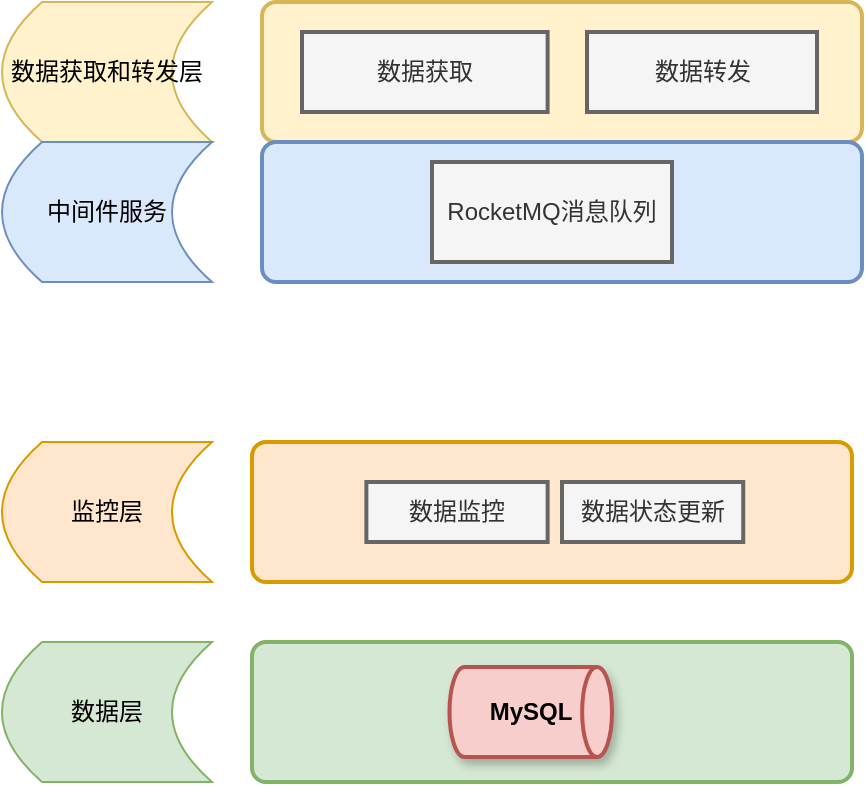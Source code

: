 <mxfile version="14.5.1" type="github">
  <diagram id="M3j8pxnVSpy2cYYRyJaD" name="第 1 页">
    <mxGraphModel dx="976" dy="588" grid="1" gridSize="10" guides="1" tooltips="1" connect="1" arrows="1" fold="1" page="1" pageScale="1" pageWidth="827" pageHeight="1169" math="0" shadow="0">
      <root>
        <mxCell id="0" />
        <mxCell id="1" parent="0" />
        <mxCell id="Kl6BwcF5UKSUdVYUfAfF-35" value="" style="rounded=1;whiteSpace=wrap;html=1;absoluteArcSize=1;arcSize=14;strokeWidth=2;shadow=0;fillColor=#fff2cc;strokeColor=#d6b656;" parent="1" vertex="1">
          <mxGeometry x="175" y="540" width="300" height="70" as="geometry" />
        </mxCell>
        <mxCell id="Kl6BwcF5UKSUdVYUfAfF-3" value="" style="rounded=1;whiteSpace=wrap;html=1;absoluteArcSize=1;arcSize=14;strokeWidth=2;shadow=0;fillColor=#d5e8d4;strokeColor=#82b366;" parent="1" vertex="1">
          <mxGeometry x="170" y="860" width="300" height="70" as="geometry" />
        </mxCell>
        <mxCell id="Kl6BwcF5UKSUdVYUfAfF-2" value="&lt;b&gt;MySQL&lt;/b&gt;" style="strokeWidth=2;html=1;shape=mxgraph.flowchart.direct_data;whiteSpace=wrap;shadow=1;fillColor=#f8cecc;strokeColor=#b85450;" parent="1" vertex="1">
          <mxGeometry x="268.75" y="872.5" width="81.25" height="45" as="geometry" />
        </mxCell>
        <mxCell id="Kl6BwcF5UKSUdVYUfAfF-27" style="edgeStyle=orthogonalEdgeStyle;rounded=0;orthogonalLoop=1;jettySize=auto;html=1;exitX=0.25;exitY=0;exitDx=0;exitDy=0;entryX=0.141;entryY=0.986;entryDx=0;entryDy=0;entryPerimeter=0;strokeColor=none;endArrow=none;endFill=0;" parent="1" source="Kl6BwcF5UKSUdVYUfAfF-5" target="Kl6BwcF5UKSUdVYUfAfF-11" edge="1">
          <mxGeometry relative="1" as="geometry" />
        </mxCell>
        <mxCell id="Kl6BwcF5UKSUdVYUfAfF-5" value="" style="rounded=1;whiteSpace=wrap;html=1;absoluteArcSize=1;arcSize=14;strokeWidth=2;shadow=0;fillColor=#ffe6cc;strokeColor=#d79b00;" parent="1" vertex="1">
          <mxGeometry x="170" y="760" width="300" height="70" as="geometry" />
        </mxCell>
        <mxCell id="Kl6BwcF5UKSUdVYUfAfF-9" value="数据监控" style="rounded=0;whiteSpace=wrap;html=1;absoluteArcSize=1;arcSize=14;strokeWidth=2;shadow=0;fillColor=#f5f5f5;strokeColor=#666666;fontColor=#333333;" parent="1" vertex="1">
          <mxGeometry x="227.19" y="780" width="90.62" height="30" as="geometry" />
        </mxCell>
        <mxCell id="Kl6BwcF5UKSUdVYUfAfF-11" value="" style="rounded=1;whiteSpace=wrap;html=1;absoluteArcSize=1;arcSize=14;strokeWidth=2;shadow=0;fillColor=#dae8fc;strokeColor=#6c8ebf;" parent="1" vertex="1">
          <mxGeometry x="175" y="610" width="300" height="70" as="geometry" />
        </mxCell>
        <mxCell id="Kl6BwcF5UKSUdVYUfAfF-12" value="数据获取" style="rounded=0;whiteSpace=wrap;html=1;absoluteArcSize=1;arcSize=14;strokeWidth=2;shadow=0;fillColor=#f5f5f5;strokeColor=#666666;fontColor=#333333;" parent="1" vertex="1">
          <mxGeometry x="195" y="555" width="122.81" height="40" as="geometry" />
        </mxCell>
        <mxCell id="Kl6BwcF5UKSUdVYUfAfF-13" value="数据转发" style="rounded=0;whiteSpace=wrap;html=1;absoluteArcSize=1;arcSize=14;strokeWidth=2;shadow=0;fillColor=#f5f5f5;strokeColor=#666666;fontColor=#333333;" parent="1" vertex="1">
          <mxGeometry x="337.5" y="555" width="115" height="40" as="geometry" />
        </mxCell>
        <mxCell id="Kl6BwcF5UKSUdVYUfAfF-21" value="数据状态更新" style="rounded=0;whiteSpace=wrap;html=1;absoluteArcSize=1;arcSize=14;strokeWidth=2;shadow=0;fillColor=#f5f5f5;strokeColor=#666666;fontColor=#333333;" parent="1" vertex="1">
          <mxGeometry x="325" y="780" width="90.62" height="30" as="geometry" />
        </mxCell>
        <mxCell id="Kl6BwcF5UKSUdVYUfAfF-23" value="RocketMQ消息队列" style="rounded=0;whiteSpace=wrap;html=1;absoluteArcSize=1;arcSize=14;strokeWidth=2;shadow=0;fillColor=#f5f5f5;strokeColor=#666666;fontColor=#333333;" parent="1" vertex="1">
          <mxGeometry x="260" y="620" width="120" height="50" as="geometry" />
        </mxCell>
        <mxCell id="aEFTFNg7kIHRCmJKgCSD-1" value="数据获取和转发层" style="shape=dataStorage;whiteSpace=wrap;html=1;fixedSize=1;fillColor=#fff2cc;strokeColor=#d6b656;" vertex="1" parent="1">
          <mxGeometry x="45" y="540" width="105" height="70" as="geometry" />
        </mxCell>
        <mxCell id="aEFTFNg7kIHRCmJKgCSD-2" value="&lt;span&gt;中间件服务&lt;/span&gt;" style="shape=dataStorage;whiteSpace=wrap;html=1;fixedSize=1;fillColor=#dae8fc;strokeColor=#6c8ebf;" vertex="1" parent="1">
          <mxGeometry x="45" y="610" width="105" height="70" as="geometry" />
        </mxCell>
        <mxCell id="aEFTFNg7kIHRCmJKgCSD-3" value="&lt;span&gt;监控层&lt;/span&gt;" style="shape=dataStorage;whiteSpace=wrap;html=1;fixedSize=1;fillColor=#ffe6cc;strokeColor=#d79b00;" vertex="1" parent="1">
          <mxGeometry x="45" y="760" width="105" height="70" as="geometry" />
        </mxCell>
        <mxCell id="aEFTFNg7kIHRCmJKgCSD-4" value="&lt;span&gt;数据层&lt;/span&gt;" style="shape=dataStorage;whiteSpace=wrap;html=1;fixedSize=1;fillColor=#d5e8d4;strokeColor=#82b366;" vertex="1" parent="1">
          <mxGeometry x="45" y="860" width="105" height="70" as="geometry" />
        </mxCell>
      </root>
    </mxGraphModel>
  </diagram>
</mxfile>
